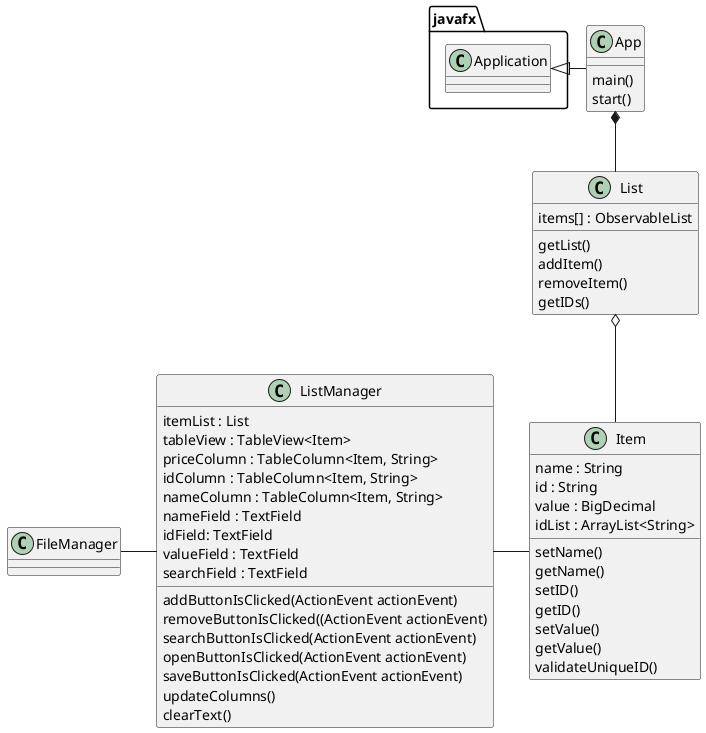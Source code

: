 @startuml

class App{
main()
start()
}

class Item{
name : String
id : String
value : BigDecimal
idList : ArrayList<String>

setName()
getName()
setID()
getID()
setValue()
getValue()
validateUniqueID()
}

class List{
items[] : ObservableList

getList()
addItem()
removeItem()
getIDs()
}

class FileManager{
}

class ListManager{
itemList : List
tableView : TableView<Item>
priceColumn : TableColumn<Item, String>
idColumn : TableColumn<Item, String>
nameColumn : TableColumn<Item, String>
nameField : TextField
idField: TextField
valueField : TextField
searchField : TextField

addButtonIsClicked(ActionEvent actionEvent)
removeButtonIsClicked((ActionEvent actionEvent)
searchButtonIsClicked(ActionEvent actionEvent)
openButtonIsClicked(ActionEvent actionEvent)
saveButtonIsClicked(ActionEvent actionEvent)
updateColumns()
clearText()
}

javafx.Application <|- App
App *-- List
List o-- Item
ListManager - Item
FileManager - ListManager

@enduml
